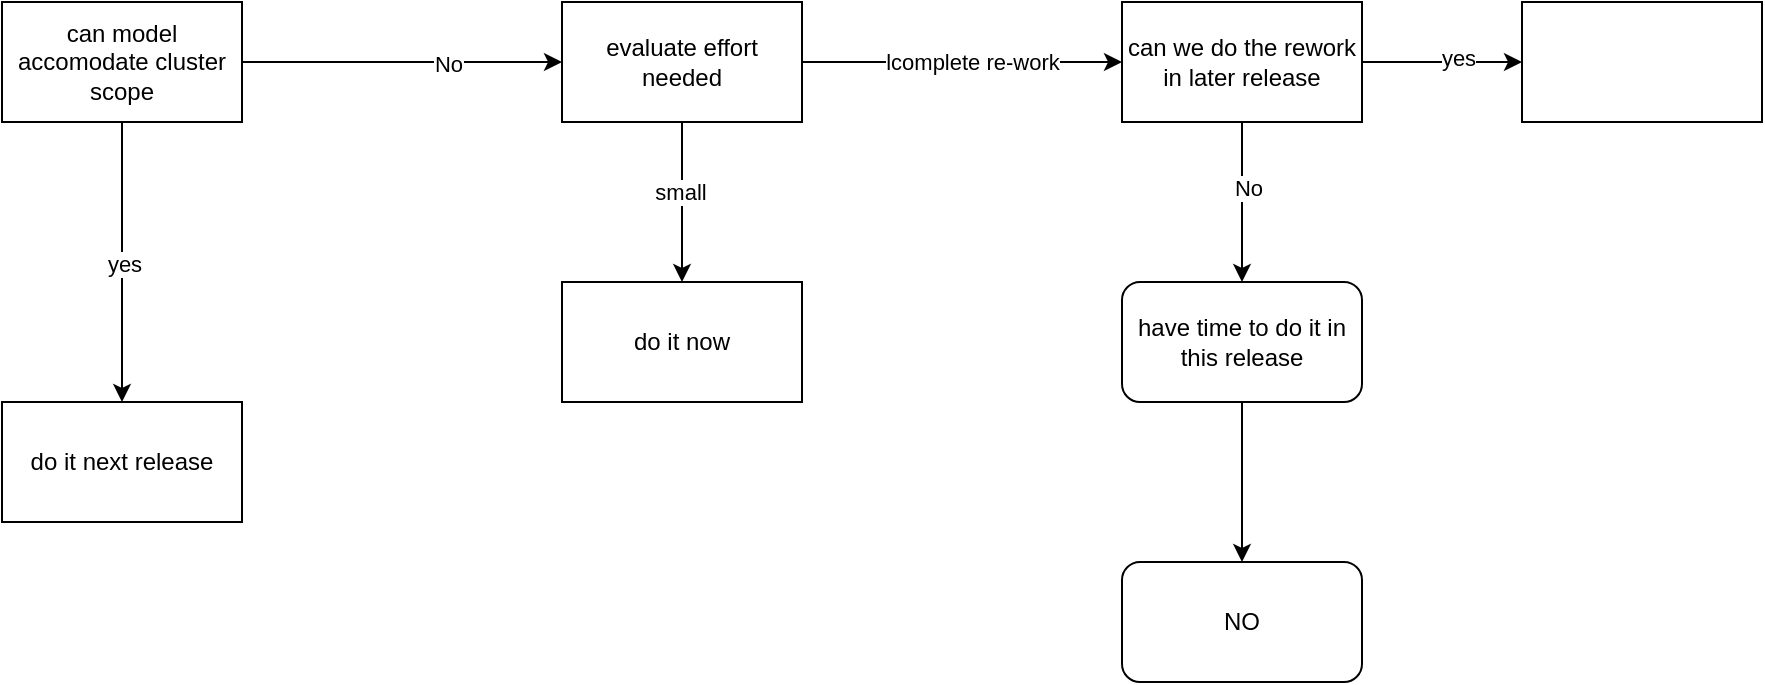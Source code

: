 <mxfile version="18.0.1" type="device"><diagram id="zE0XOhfaVU7kn01LP1FS" name="Page-1"><mxGraphModel dx="1296" dy="823" grid="1" gridSize="10" guides="1" tooltips="1" connect="1" arrows="1" fold="1" page="1" pageScale="1" pageWidth="850" pageHeight="1100" math="0" shadow="0"><root><mxCell id="0"/><mxCell id="1" parent="0"/><mxCell id="aB9z9aoAKo2hD6ngwXvr-3" value="" style="edgeStyle=orthogonalEdgeStyle;rounded=0;orthogonalLoop=1;jettySize=auto;html=1;" edge="1" parent="1" source="aB9z9aoAKo2hD6ngwXvr-1" target="aB9z9aoAKo2hD6ngwXvr-2"><mxGeometry relative="1" as="geometry"/></mxCell><mxCell id="aB9z9aoAKo2hD6ngwXvr-4" value="yes" style="edgeLabel;html=1;align=center;verticalAlign=middle;resizable=0;points=[];" vertex="1" connectable="0" parent="aB9z9aoAKo2hD6ngwXvr-3"><mxGeometry x="0.011" y="1" relative="1" as="geometry"><mxPoint as="offset"/></mxGeometry></mxCell><mxCell id="aB9z9aoAKo2hD6ngwXvr-6" value="" style="edgeStyle=orthogonalEdgeStyle;rounded=0;orthogonalLoop=1;jettySize=auto;html=1;" edge="1" parent="1" source="aB9z9aoAKo2hD6ngwXvr-1" target="aB9z9aoAKo2hD6ngwXvr-5"><mxGeometry relative="1" as="geometry"/></mxCell><mxCell id="aB9z9aoAKo2hD6ngwXvr-7" value="No" style="edgeLabel;html=1;align=center;verticalAlign=middle;resizable=0;points=[];" vertex="1" connectable="0" parent="aB9z9aoAKo2hD6ngwXvr-6"><mxGeometry x="0.284" y="-1" relative="1" as="geometry"><mxPoint as="offset"/></mxGeometry></mxCell><mxCell id="aB9z9aoAKo2hD6ngwXvr-1" value="can model accomodate cluster scope" style="rounded=0;whiteSpace=wrap;html=1;" vertex="1" parent="1"><mxGeometry x="190" y="100" width="120" height="60" as="geometry"/></mxCell><mxCell id="aB9z9aoAKo2hD6ngwXvr-2" value="do it next release" style="whiteSpace=wrap;html=1;rounded=0;" vertex="1" parent="1"><mxGeometry x="190" y="300" width="120" height="60" as="geometry"/></mxCell><mxCell id="aB9z9aoAKo2hD6ngwXvr-9" value="" style="edgeStyle=orthogonalEdgeStyle;rounded=0;orthogonalLoop=1;jettySize=auto;html=1;" edge="1" parent="1" source="aB9z9aoAKo2hD6ngwXvr-5" target="aB9z9aoAKo2hD6ngwXvr-8"><mxGeometry relative="1" as="geometry"/></mxCell><mxCell id="aB9z9aoAKo2hD6ngwXvr-10" value="small" style="edgeLabel;html=1;align=center;verticalAlign=middle;resizable=0;points=[];" vertex="1" connectable="0" parent="aB9z9aoAKo2hD6ngwXvr-9"><mxGeometry x="-0.125" y="-1" relative="1" as="geometry"><mxPoint as="offset"/></mxGeometry></mxCell><mxCell id="aB9z9aoAKo2hD6ngwXvr-12" value="" style="edgeStyle=orthogonalEdgeStyle;rounded=0;orthogonalLoop=1;jettySize=auto;html=1;" edge="1" parent="1" source="aB9z9aoAKo2hD6ngwXvr-5" target="aB9z9aoAKo2hD6ngwXvr-11"><mxGeometry relative="1" as="geometry"/></mxCell><mxCell id="aB9z9aoAKo2hD6ngwXvr-13" value="lcomplete re-work" style="edgeLabel;html=1;align=center;verticalAlign=middle;resizable=0;points=[];" vertex="1" connectable="0" parent="aB9z9aoAKo2hD6ngwXvr-12"><mxGeometry x="0.057" relative="1" as="geometry"><mxPoint as="offset"/></mxGeometry></mxCell><mxCell id="aB9z9aoAKo2hD6ngwXvr-5" value="evaluate effort needed" style="whiteSpace=wrap;html=1;rounded=0;" vertex="1" parent="1"><mxGeometry x="470" y="100" width="120" height="60" as="geometry"/></mxCell><mxCell id="aB9z9aoAKo2hD6ngwXvr-8" value="do it now" style="whiteSpace=wrap;html=1;rounded=0;" vertex="1" parent="1"><mxGeometry x="470" y="240" width="120" height="60" as="geometry"/></mxCell><mxCell id="aB9z9aoAKo2hD6ngwXvr-15" value="" style="edgeStyle=orthogonalEdgeStyle;rounded=0;orthogonalLoop=1;jettySize=auto;html=1;" edge="1" parent="1" source="aB9z9aoAKo2hD6ngwXvr-11"><mxGeometry relative="1" as="geometry"><mxPoint x="810" y="240.0" as="targetPoint"/></mxGeometry></mxCell><mxCell id="aB9z9aoAKo2hD6ngwXvr-16" value="No" style="edgeLabel;html=1;align=center;verticalAlign=middle;resizable=0;points=[];" vertex="1" connectable="0" parent="aB9z9aoAKo2hD6ngwXvr-15"><mxGeometry x="-0.193" y="3" relative="1" as="geometry"><mxPoint as="offset"/></mxGeometry></mxCell><mxCell id="aB9z9aoAKo2hD6ngwXvr-20" value="" style="edgeStyle=orthogonalEdgeStyle;rounded=0;orthogonalLoop=1;jettySize=auto;html=1;" edge="1" parent="1" source="aB9z9aoAKo2hD6ngwXvr-11" target="aB9z9aoAKo2hD6ngwXvr-19"><mxGeometry relative="1" as="geometry"/></mxCell><mxCell id="aB9z9aoAKo2hD6ngwXvr-21" value="yes" style="edgeLabel;html=1;align=center;verticalAlign=middle;resizable=0;points=[];" vertex="1" connectable="0" parent="aB9z9aoAKo2hD6ngwXvr-20"><mxGeometry x="0.193" y="2" relative="1" as="geometry"><mxPoint as="offset"/></mxGeometry></mxCell><mxCell id="aB9z9aoAKo2hD6ngwXvr-11" value="can we do the rework in later release" style="whiteSpace=wrap;html=1;rounded=0;" vertex="1" parent="1"><mxGeometry x="750" y="100" width="120" height="60" as="geometry"/></mxCell><mxCell id="aB9z9aoAKo2hD6ngwXvr-19" value="" style="whiteSpace=wrap;html=1;rounded=0;" vertex="1" parent="1"><mxGeometry x="950" y="100" width="120" height="60" as="geometry"/></mxCell><mxCell id="aB9z9aoAKo2hD6ngwXvr-24" value="" style="edgeStyle=orthogonalEdgeStyle;rounded=0;orthogonalLoop=1;jettySize=auto;html=1;" edge="1" parent="1" source="aB9z9aoAKo2hD6ngwXvr-22" target="aB9z9aoAKo2hD6ngwXvr-23"><mxGeometry relative="1" as="geometry"/></mxCell><mxCell id="aB9z9aoAKo2hD6ngwXvr-22" value="have time to do it in this release" style="rounded=1;whiteSpace=wrap;html=1;" vertex="1" parent="1"><mxGeometry x="750" y="240" width="120" height="60" as="geometry"/></mxCell><mxCell id="aB9z9aoAKo2hD6ngwXvr-23" value="NO" style="whiteSpace=wrap;html=1;rounded=1;" vertex="1" parent="1"><mxGeometry x="750" y="380" width="120" height="60" as="geometry"/></mxCell></root></mxGraphModel></diagram></mxfile>